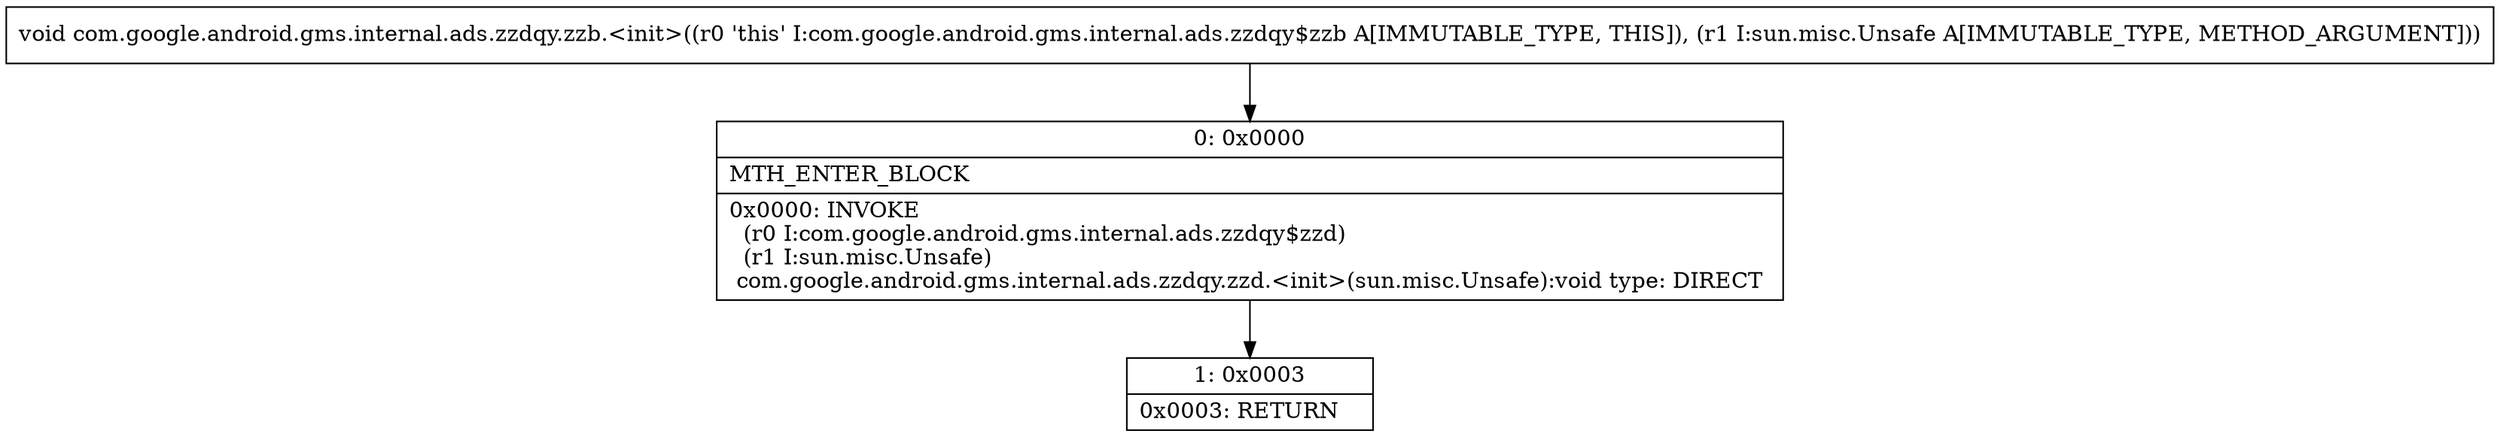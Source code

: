 digraph "CFG forcom.google.android.gms.internal.ads.zzdqy.zzb.\<init\>(Lsun\/misc\/Unsafe;)V" {
Node_0 [shape=record,label="{0\:\ 0x0000|MTH_ENTER_BLOCK\l|0x0000: INVOKE  \l  (r0 I:com.google.android.gms.internal.ads.zzdqy$zzd)\l  (r1 I:sun.misc.Unsafe)\l com.google.android.gms.internal.ads.zzdqy.zzd.\<init\>(sun.misc.Unsafe):void type: DIRECT \l}"];
Node_1 [shape=record,label="{1\:\ 0x0003|0x0003: RETURN   \l}"];
MethodNode[shape=record,label="{void com.google.android.gms.internal.ads.zzdqy.zzb.\<init\>((r0 'this' I:com.google.android.gms.internal.ads.zzdqy$zzb A[IMMUTABLE_TYPE, THIS]), (r1 I:sun.misc.Unsafe A[IMMUTABLE_TYPE, METHOD_ARGUMENT])) }"];
MethodNode -> Node_0;
Node_0 -> Node_1;
}

